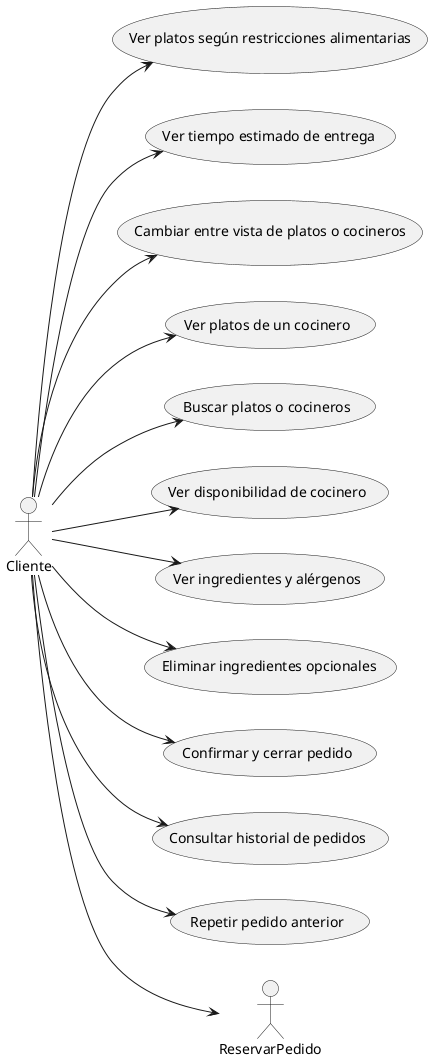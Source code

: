 @startuml
left to right direction

actor Cliente

usecase "Ver platos según restricciones alimentarias" as VerPlatosRestricciones
usecase "Ver tiempo estimado de entrega" as VerTiempoEntrega
usecase "Cambiar entre vista de platos o cocineros" as CambiarVista
usecase "Ver platos de un cocinero" as VerPlatosCocinero
usecase "Buscar platos o cocineros" as Buscar
usecase "Ver disponibilidad de cocinero" as DisponibilidadCocinero
usecase "Ver ingredientes y alérgenos" as VerIngredientes
usecase "Eliminar ingredientes opcionales" as EliminarIngredientes
usecase "Confirmar y cerrar pedido" as ConfirmarPedido
usecase "Consultar historial de pedidos" as HistorialPedidos
usecase "Repetir pedido anterior" as RepetirPedido


Cliente --> VerPlatosRestricciones
Cliente --> VerTiempoEntrega
Cliente --> CambiarVista
Cliente --> VerPlatosCocinero
Cliente --> Buscar
Cliente --> DisponibilidadCocinero
Cliente --> ReservarPedido
Cliente --> VerIngredientes
Cliente --> EliminarIngredientes
Cliente --> ConfirmarPedido
Cliente --> HistorialPedidos
Cliente --> RepetirPedido

@enduml
